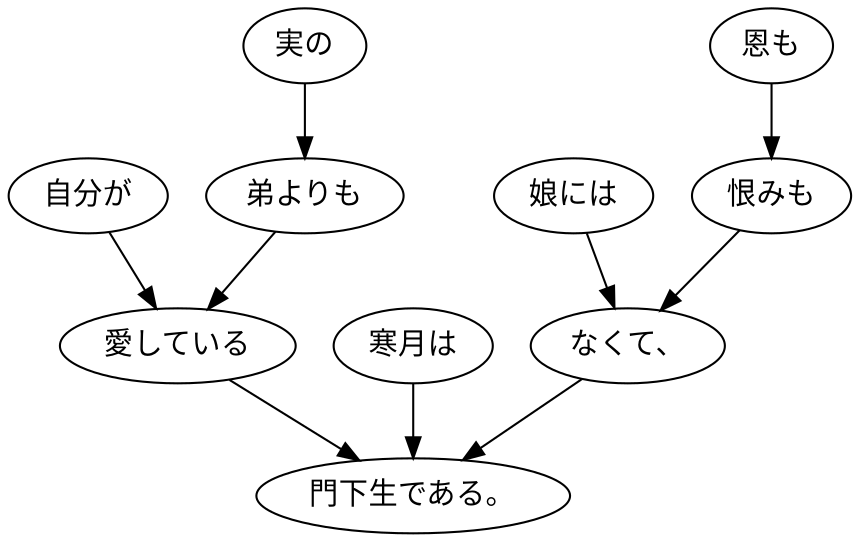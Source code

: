 digraph graph2396 {
	node0 [label="娘には"];
	node1 [label="恩も"];
	node2 [label="恨みも"];
	node3 [label="なくて、"];
	node4 [label="寒月は"];
	node5 [label="自分が"];
	node6 [label="実の"];
	node7 [label="弟よりも"];
	node8 [label="愛している"];
	node9 [label="門下生である。"];
	node0 -> node3;
	node1 -> node2;
	node2 -> node3;
	node3 -> node9;
	node4 -> node9;
	node5 -> node8;
	node6 -> node7;
	node7 -> node8;
	node8 -> node9;
}
